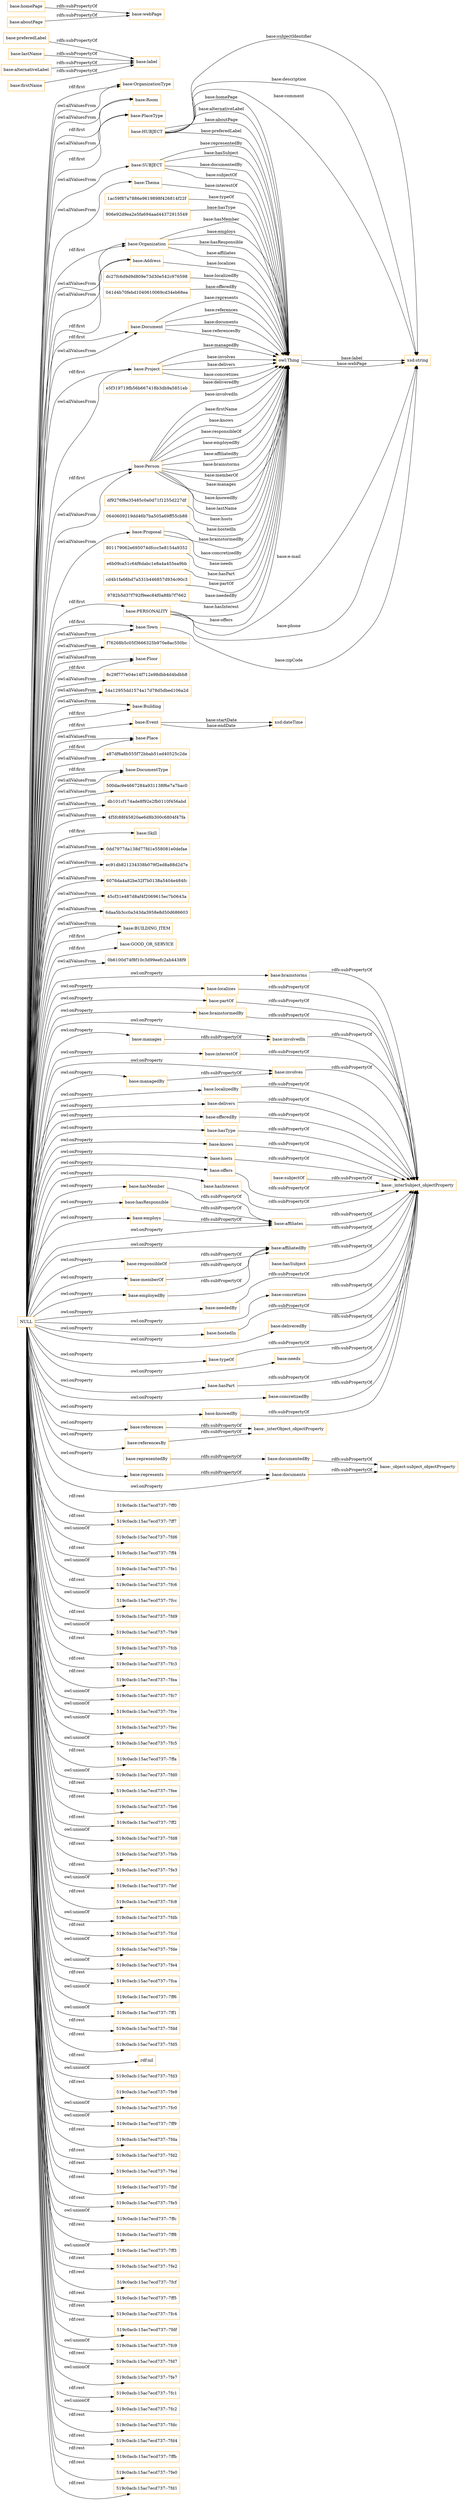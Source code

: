 digraph ar2dtool_diagram { 
rankdir=LR;
size="1501"
node [shape = rectangle, color="orange"]; "base:OrganizationType" "base:Room" "base:PlaceType" "base:Project" "f76268b5c05f3666325b970e8ac550bc" "base:Floor" "base:Town" "8c29f777e04e14f712e98dbb4d4bdbb8" "base:Document" "9782b5d37f792f9eec84f0a88b7f7662" "base:Thema" "1ac59f87a7886e9619898f426814f22f" "906e92d9ea2e5fa694aad44372915549" "54a12955dd1574a17d78d5dbed106a2d" "base:Building" "base:Organization" "base:PERSONALITY" "base:Event" "base:Place" "a87df6a8b555f72bbab51ed40525c2de" "base:DocumentType" "base:Address" "dc27fc6d9d9d809e73d30e542c976598" "041d4b70febd1040610069cd34eb68ea" "e5f319719fb56b667418b3db9a5851eb" "base:Person" "500dac9e4667284a931138f6e7a7bac0" "db101cf174ade8f92e2fb0110f456abd" "4f5fc88f45820ae6d8b300c6804f47fa" "df9276f6e35485c0a0d71f1255d227df" "base:Skill" "0640609219dd46b7ba505a69ff55cb88" "base:Proposal" "base:HUBJECT" "0dd7977da138d77fd1e558081e0defae" "ec91db821234338b079f2ed8a88d2d7e" "6076da4a82be32f7b0138a5404e484fc" "45cf31e487d8af4f2069615ec7b0643a" "801179062e695074dfccc5e8154a9352" "6daa5b3cc0a343da3958e8d50d686603" "base:BUILDING_ITEM" "base:GOOD_OR_SERVICE" "e6b09ca51c64f6dabc1e8a4a455ea9bb" "cd4b1fa66bd7a531b446857d934c90c3" "base:SUBJECT" "0b6100d74f8f10c3d99eefc2ab4438f9" ; /*classes style*/
	"base:partOf" -> "base:_interSubject_objectProperty" [ label = "rdfs:subPropertyOf" ];
	"base:brainstormedBy" -> "base:_interSubject_objectProperty" [ label = "rdfs:subPropertyOf" ];
	"base:manages" -> "base:involvedIn" [ label = "rdfs:subPropertyOf" ];
	"base:involvedIn" -> "base:_interSubject_objectProperty" [ label = "rdfs:subPropertyOf" ];
	"base:preferedLabel" -> "base:label" [ label = "rdfs:subPropertyOf" ];
	"base:interestOf" -> "base:_interSubject_objectProperty" [ label = "rdfs:subPropertyOf" ];
	"base:managedBy" -> "base:involves" [ label = "rdfs:subPropertyOf" ];
	"base:localizedBy" -> "base:_interSubject_objectProperty" [ label = "rdfs:subPropertyOf" ];
	"base:lastName" -> "base:label" [ label = "rdfs:subPropertyOf" ];
	"base:delivers" -> "base:_interSubject_objectProperty" [ label = "rdfs:subPropertyOf" ];
	"base:homePage" -> "base:webPage" [ label = "rdfs:subPropertyOf" ];
	"base:offeredBy" -> "base:_interSubject_objectProperty" [ label = "rdfs:subPropertyOf" ];
	"base:hasType" -> "base:_interSubject_objectProperty" [ label = "rdfs:subPropertyOf" ];
	"base:knows" -> "base:_interSubject_objectProperty" [ label = "rdfs:subPropertyOf" ];
	"base:alternativeLabel" -> "base:label" [ label = "rdfs:subPropertyOf" ];
	"base:referencesBy" -> "base:_interObject_objectProperty" [ label = "rdfs:subPropertyOf" ];
	"base:representedBy" -> "base:documentedBy" [ label = "rdfs:subPropertyOf" ];
	"base:hosts" -> "base:_interSubject_objectProperty" [ label = "rdfs:subPropertyOf" ];
	"base:subjectOf" -> "base:_interSubject_objectProperty" [ label = "rdfs:subPropertyOf" ];
	"base:documents" -> "base:_object-subject_objectProperty" [ label = "rdfs:subPropertyOf" ];
	"base:offers" -> "base:_interSubject_objectProperty" [ label = "rdfs:subPropertyOf" ];
	"base:documentedBy" -> "base:_object-subject_objectProperty" [ label = "rdfs:subPropertyOf" ];
	"base:hasInterest" -> "base:_interSubject_objectProperty" [ label = "rdfs:subPropertyOf" ];
	"base:affiliates" -> "base:_interSubject_objectProperty" [ label = "rdfs:subPropertyOf" ];
	"base:employedBy" -> "base:affiliatedBy" [ label = "rdfs:subPropertyOf" ];
	"base:aboutPage" -> "base:webPage" [ label = "rdfs:subPropertyOf" ];
	"base:affiliatedBy" -> "base:_interSubject_objectProperty" [ label = "rdfs:subPropertyOf" ];
	"base:hasSubject" -> "base:_interSubject_objectProperty" [ label = "rdfs:subPropertyOf" ];
	"NULL" -> "519c0acb:15ac7ecd737:-7ff0" [ label = "rdf:rest" ];
	"NULL" -> "519c0acb:15ac7ecd737:-7ff7" [ label = "rdf:rest" ];
	"NULL" -> "519c0acb:15ac7ecd737:-7fd6" [ label = "owl:unionOf" ];
	"NULL" -> "base:managedBy" [ label = "owl:onProperty" ];
	"NULL" -> "base:hosts" [ label = "owl:onProperty" ];
	"NULL" -> "base:BUILDING_ITEM" [ label = "rdf:first" ];
	"NULL" -> "base:localizedBy" [ label = "owl:onProperty" ];
	"NULL" -> "base:Thema" [ label = "owl:allValuesFrom" ];
	"NULL" -> "base:neededBy" [ label = "owl:onProperty" ];
	"NULL" -> "base:represents" [ label = "owl:onProperty" ];
	"NULL" -> "base:concretizes" [ label = "owl:onProperty" ];
	"NULL" -> "519c0acb:15ac7ecd737:-7ff4" [ label = "rdf:rest" ];
	"NULL" -> "519c0acb:15ac7ecd737:-7fe1" [ label = "owl:unionOf" ];
	"NULL" -> "519c0acb:15ac7ecd737:-7fc6" [ label = "rdf:rest" ];
	"NULL" -> "519c0acb:15ac7ecd737:-7fcc" [ label = "owl:unionOf" ];
	"NULL" -> "519c0acb:15ac7ecd737:-7fd9" [ label = "rdf:rest" ];
	"NULL" -> "519c0acb:15ac7ecd737:-7fe9" [ label = "owl:unionOf" ];
	"NULL" -> "519c0acb:15ac7ecd737:-7fcb" [ label = "rdf:rest" ];
	"NULL" -> "519c0acb:15ac7ecd737:-7fc3" [ label = "rdf:rest" ];
	"NULL" -> "519c0acb:15ac7ecd737:-7fea" [ label = "rdf:rest" ];
	"NULL" -> "519c0acb:15ac7ecd737:-7fc7" [ label = "owl:unionOf" ];
	"NULL" -> "base:referencesBy" [ label = "owl:onProperty" ];
	"NULL" -> "base:BUILDING_ITEM" [ label = "owl:allValuesFrom" ];
	"NULL" -> "base:Document" [ label = "owl:allValuesFrom" ];
	"NULL" -> "base:affiliatedBy" [ label = "owl:onProperty" ];
	"NULL" -> "base:Project" [ label = "owl:allValuesFrom" ];
	"NULL" -> "base:Skill" [ label = "rdf:first" ];
	"NULL" -> "base:knows" [ label = "owl:onProperty" ];
	"NULL" -> "base:OrganizationType" [ label = "owl:allValuesFrom" ];
	"NULL" -> "519c0acb:15ac7ecd737:-7fce" [ label = "owl:unionOf" ];
	"NULL" -> "519c0acb:15ac7ecd737:-7fec" [ label = "owl:unionOf" ];
	"NULL" -> "519c0acb:15ac7ecd737:-7fc5" [ label = "owl:unionOf" ];
	"NULL" -> "base:responsibleOf" [ label = "owl:onProperty" ];
	"NULL" -> "519c0acb:15ac7ecd737:-7ffa" [ label = "rdf:rest" ];
	"NULL" -> "base:offers" [ label = "owl:onProperty" ];
	"NULL" -> "519c0acb:15ac7ecd737:-7fd0" [ label = "owl:unionOf" ];
	"NULL" -> "519c0acb:15ac7ecd737:-7fee" [ label = "rdf:rest" ];
	"NULL" -> "519c0acb:15ac7ecd737:-7fe6" [ label = "rdf:rest" ];
	"NULL" -> "base:Room" [ label = "rdf:first" ];
	"NULL" -> "519c0acb:15ac7ecd737:-7ff2" [ label = "rdf:rest" ];
	"NULL" -> "519c0acb:15ac7ecd737:-7fd8" [ label = "owl:unionOf" ];
	"NULL" -> "base:hostedIn" [ label = "owl:onProperty" ];
	"NULL" -> "base:hasMember" [ label = "owl:onProperty" ];
	"NULL" -> "519c0acb:15ac7ecd737:-7feb" [ label = "rdf:rest" ];
	"NULL" -> "519c0acb:15ac7ecd737:-7fe3" [ label = "rdf:rest" ];
	"NULL" -> "base:Town" [ label = "owl:allValuesFrom" ];
	"NULL" -> "base:PlaceType" [ label = "rdf:first" ];
	"NULL" -> "ec91db821234338b079f2ed8a88d2d7e" [ label = "owl:allValuesFrom" ];
	"NULL" -> "base:Organization" [ label = "rdf:first" ];
	"NULL" -> "519c0acb:15ac7ecd737:-7fef" [ label = "owl:unionOf" ];
	"NULL" -> "519c0acb:15ac7ecd737:-7fc8" [ label = "rdf:rest" ];
	"NULL" -> "519c0acb:15ac7ecd737:-7fdb" [ label = "owl:unionOf" ];
	"NULL" -> "base:Proposal" [ label = "owl:allValuesFrom" ];
	"NULL" -> "base:Floor" [ label = "rdf:first" ];
	"NULL" -> "a87df6a8b555f72bbab51ed40525c2de" [ label = "owl:allValuesFrom" ];
	"NULL" -> "519c0acb:15ac7ecd737:-7fcd" [ label = "rdf:rest" ];
	"NULL" -> "519c0acb:15ac7ecd737:-7fde" [ label = "owl:unionOf" ];
	"NULL" -> "6daa5b3cc0a343da3958e8d50d686603" [ label = "owl:allValuesFrom" ];
	"NULL" -> "base:DocumentType" [ label = "owl:allValuesFrom" ];
	"NULL" -> "base:deliveredBy" [ label = "owl:onProperty" ];
	"NULL" -> "base:involvedIn" [ label = "owl:onProperty" ];
	"NULL" -> "519c0acb:15ac7ecd737:-7fe4" [ label = "owl:unionOf" ];
	"NULL" -> "519c0acb:15ac7ecd737:-7fca" [ label = "rdf:rest" ];
	"NULL" -> "base:manages" [ label = "owl:onProperty" ];
	"NULL" -> "base:DocumentType" [ label = "rdf:first" ];
	"NULL" -> "base:partOf" [ label = "owl:onProperty" ];
	"NULL" -> "base:delivers" [ label = "owl:onProperty" ];
	"NULL" -> "base:Place" [ label = "rdf:first" ];
	"NULL" -> "base:employedBy" [ label = "owl:onProperty" ];
	"NULL" -> "base:typeOf" [ label = "owl:onProperty" ];
	"NULL" -> "0b6100d74f8f10c3d99eefc2ab4438f9" [ label = "owl:allValuesFrom" ];
	"NULL" -> "519c0acb:15ac7ecd737:-7ff6" [ label = "owl:unionOf" ];
	"NULL" -> "519c0acb:15ac7ecd737:-7ff1" [ label = "owl:unionOf" ];
	"NULL" -> "519c0acb:15ac7ecd737:-7fdd" [ label = "rdf:rest" ];
	"NULL" -> "base:Person" [ label = "rdf:first" ];
	"NULL" -> "519c0acb:15ac7ecd737:-7fd5" [ label = "rdf:rest" ];
	"NULL" -> "rdf:nil" [ label = "rdf:rest" ];
	"NULL" -> "base:hasInterest" [ label = "owl:onProperty" ];
	"NULL" -> "base:needs" [ label = "owl:onProperty" ];
	"NULL" -> "base:Town" [ label = "rdf:first" ];
	"NULL" -> "base:documents" [ label = "owl:onProperty" ];
	"NULL" -> "519c0acb:15ac7ecd737:-7fd3" [ label = "owl:unionOf" ];
	"NULL" -> "519c0acb:15ac7ecd737:-7fe8" [ label = "rdf:rest" ];
	"NULL" -> "6076da4a82be32f7b0138a5404e484fc" [ label = "owl:allValuesFrom" ];
	"NULL" -> "519c0acb:15ac7ecd737:-7fc0" [ label = "owl:unionOf" ];
	"NULL" -> "base:hasPart" [ label = "owl:onProperty" ];
	"NULL" -> "519c0acb:15ac7ecd737:-7ff9" [ label = "owl:unionOf" ];
	"NULL" -> "base:concretizedBy" [ label = "owl:onProperty" ];
	"NULL" -> "519c0acb:15ac7ecd737:-7fda" [ label = "rdf:rest" ];
	"NULL" -> "519c0acb:15ac7ecd737:-7fd2" [ label = "rdf:rest" ];
	"NULL" -> "45cf31e487d8af4f2069615ec7b0643a" [ label = "owl:allValuesFrom" ];
	"NULL" -> "base:interestOf" [ label = "owl:onProperty" ];
	"NULL" -> "base:Organization" [ label = "owl:allValuesFrom" ];
	"NULL" -> "519c0acb:15ac7ecd737:-7fed" [ label = "rdf:rest" ];
	"NULL" -> "519c0acb:15ac7ecd737:-7fbf" [ label = "rdf:rest" ];
	"NULL" -> "519c0acb:15ac7ecd737:-7fe5" [ label = "rdf:rest" ];
	"NULL" -> "base:OrganizationType" [ label = "rdf:first" ];
	"NULL" -> "base:involves" [ label = "owl:onProperty" ];
	"NULL" -> "base:hasType" [ label = "owl:onProperty" ];
	"NULL" -> "f76268b5c05f3666325b970e8ac550bc" [ label = "owl:allValuesFrom" ];
	"NULL" -> "base:GOOD_OR_SERVICE" [ label = "rdf:first" ];
	"NULL" -> "519c0acb:15ac7ecd737:-7ffc" [ label = "owl:unionOf" ];
	"NULL" -> "base:Event" [ label = "rdf:first" ];
	"NULL" -> "519c0acb:15ac7ecd737:-7ff8" [ label = "rdf:rest" ];
	"NULL" -> "519c0acb:15ac7ecd737:-7ff3" [ label = "owl:unionOf" ];
	"NULL" -> "base:PERSONALITY" [ label = "rdf:first" ];
	"NULL" -> "519c0acb:15ac7ecd737:-7fe2" [ label = "rdf:rest" ];
	"NULL" -> "base:knowedBy" [ label = "owl:onProperty" ];
	"NULL" -> "base:hasResponsible" [ label = "owl:onProperty" ];
	"NULL" -> "base:Floor" [ label = "owl:allValuesFrom" ];
	"NULL" -> "base:Room" [ label = "owl:allValuesFrom" ];
	"NULL" -> "db101cf174ade8f92e2fb0110f456abd" [ label = "owl:allValuesFrom" ];
	"NULL" -> "519c0acb:15ac7ecd737:-7fcf" [ label = "rdf:rest" ];
	"NULL" -> "519c0acb:15ac7ecd737:-7ff5" [ label = "rdf:rest" ];
	"NULL" -> "base:Document" [ label = "rdf:first" ];
	"NULL" -> "base:Project" [ label = "rdf:first" ];
	"NULL" -> "54a12955dd1574a17d78d5dbed106a2d" [ label = "owl:allValuesFrom" ];
	"NULL" -> "4f5fc88f45820ae6d8b300c6804f47fa" [ label = "owl:allValuesFrom" ];
	"NULL" -> "base:employs" [ label = "owl:onProperty" ];
	"NULL" -> "base:Person" [ label = "owl:allValuesFrom" ];
	"NULL" -> "base:PlaceType" [ label = "owl:allValuesFrom" ];
	"NULL" -> "base:Place" [ label = "owl:allValuesFrom" ];
	"NULL" -> "base:brainstorms" [ label = "owl:onProperty" ];
	"NULL" -> "base:Address" [ label = "owl:allValuesFrom" ];
	"NULL" -> "519c0acb:15ac7ecd737:-7fc4" [ label = "rdf:rest" ];
	"NULL" -> "base:memberOf" [ label = "owl:onProperty" ];
	"NULL" -> "519c0acb:15ac7ecd737:-7fdf" [ label = "rdf:rest" ];
	"NULL" -> "519c0acb:15ac7ecd737:-7fc9" [ label = "owl:unionOf" ];
	"NULL" -> "500dac9e4667284a931138f6e7a7bac0" [ label = "owl:allValuesFrom" ];
	"NULL" -> "519c0acb:15ac7ecd737:-7fd7" [ label = "rdf:rest" ];
	"NULL" -> "519c0acb:15ac7ecd737:-7fe7" [ label = "owl:unionOf" ];
	"NULL" -> "519c0acb:15ac7ecd737:-7fc1" [ label = "rdf:rest" ];
	"NULL" -> "base:offeredBy" [ label = "owl:onProperty" ];
	"NULL" -> "base:localizes" [ label = "owl:onProperty" ];
	"NULL" -> "base:SUBJECT" [ label = "owl:allValuesFrom" ];
	"NULL" -> "519c0acb:15ac7ecd737:-7fc2" [ label = "owl:unionOf" ];
	"NULL" -> "base:affiliates" [ label = "owl:onProperty" ];
	"NULL" -> "519c0acb:15ac7ecd737:-7fdc" [ label = "rdf:rest" ];
	"NULL" -> "519c0acb:15ac7ecd737:-7fd4" [ label = "rdf:rest" ];
	"NULL" -> "base:brainstormedBy" [ label = "owl:onProperty" ];
	"NULL" -> "519c0acb:15ac7ecd737:-7ffb" [ label = "rdf:rest" ];
	"NULL" -> "base:Building" [ label = "rdf:first" ];
	"NULL" -> "519c0acb:15ac7ecd737:-7fe0" [ label = "rdf:rest" ];
	"NULL" -> "519c0acb:15ac7ecd737:-7fd1" [ label = "rdf:rest" ];
	"NULL" -> "base:references" [ label = "owl:onProperty" ];
	"NULL" -> "base:Address" [ label = "rdf:first" ];
	"NULL" -> "base:Building" [ label = "owl:allValuesFrom" ];
	"NULL" -> "0dd7977da138d77fd1e558081e0defae" [ label = "owl:allValuesFrom" ];
	"NULL" -> "8c29f777e04e14f712e98dbb4d4bdbb8" [ label = "owl:allValuesFrom" ];
	"base:employs" -> "base:affiliates" [ label = "rdfs:subPropertyOf" ];
	"base:responsibleOf" -> "base:affiliatedBy" [ label = "rdfs:subPropertyOf" ];
	"base:neededBy" -> "base:_interSubject_objectProperty" [ label = "rdfs:subPropertyOf" ];
	"base:brainstorms" -> "base:_interSubject_objectProperty" [ label = "rdfs:subPropertyOf" ];
	"base:hostedIn" -> "base:_interSubject_objectProperty" [ label = "rdfs:subPropertyOf" ];
	"base:deliveredBy" -> "base:_interSubject_objectProperty" [ label = "rdfs:subPropertyOf" ];
	"base:represents" -> "base:documents" [ label = "rdfs:subPropertyOf" ];
	"base:hasResponsible" -> "base:affiliates" [ label = "rdfs:subPropertyOf" ];
	"base:concretizedBy" -> "base:_interSubject_objectProperty" [ label = "rdfs:subPropertyOf" ];
	"base:references" -> "base:_interObject_objectProperty" [ label = "rdfs:subPropertyOf" ];
	"base:involves" -> "base:_interSubject_objectProperty" [ label = "rdfs:subPropertyOf" ];
	"base:concretizes" -> "base:_interSubject_objectProperty" [ label = "rdfs:subPropertyOf" ];
	"base:memberOf" -> "base:affiliatedBy" [ label = "rdfs:subPropertyOf" ];
	"base:firstName" -> "base:label" [ label = "rdfs:subPropertyOf" ];
	"base:knowedBy" -> "base:_interSubject_objectProperty" [ label = "rdfs:subPropertyOf" ];
	"base:needs" -> "base:_interSubject_objectProperty" [ label = "rdfs:subPropertyOf" ];
	"base:localizes" -> "base:_interSubject_objectProperty" [ label = "rdfs:subPropertyOf" ];
	"base:hasMember" -> "base:affiliates" [ label = "rdfs:subPropertyOf" ];
	"base:typeOf" -> "base:_interSubject_objectProperty" [ label = "rdfs:subPropertyOf" ];
	"base:hasPart" -> "base:_interSubject_objectProperty" [ label = "rdfs:subPropertyOf" ];
	"base:Person" -> "owl:Thing" [ label = "base:lastName" ];
	"base:HUBJECT" -> "owl:Thing" [ label = "base:preferedLabel" ];
	"base:Proposal" -> "owl:Thing" [ label = "base:concretizedBy" ];
	"base:Person" -> "owl:Thing" [ label = "base:involvedIn" ];
	"base:Project" -> "owl:Thing" [ label = "base:concretizes" ];
	"base:SUBJECT" -> "owl:Thing" [ label = "base:representedBy" ];
	"base:HUBJECT" -> "xsd:string" [ label = "base:comment" ];
	"801179062e695074dfccc5e8154a9352" -> "owl:Thing" [ label = "base:needs" ];
	"base:Project" -> "owl:Thing" [ label = "base:managedBy" ];
	"base:Person" -> "owl:Thing" [ label = "base:firstName" ];
	"base:Document" -> "owl:Thing" [ label = "base:referencesBy" ];
	"df9276f6e35485c0a0d71f1255d227df" -> "owl:Thing" [ label = "base:hosts" ];
	"base:PERSONALITY" -> "owl:Thing" [ label = "base:offers" ];
	"base:Person" -> "owl:Thing" [ label = "base:knows" ];
	"base:PERSONALITY" -> "xsd:string" [ label = "base:e-mail" ];
	"base:Person" -> "owl:Thing" [ label = "base:responsibleOf" ];
	"base:Event" -> "xsd:dateTime" [ label = "base:startDate" ];
	"base:Project" -> "owl:Thing" [ label = "base:involves" ];
	"base:Proposal" -> "owl:Thing" [ label = "base:brainstormedBy" ];
	"owl:Thing" -> "xsd:string" [ label = "base:label" ];
	"base:Person" -> "owl:Thing" [ label = "base:employedBy" ];
	"e6b09ca51c64f6dabc1e8a4a455ea9bb" -> "owl:Thing" [ label = "base:hasPart" ];
	"base:PERSONALITY" -> "xsd:string" [ label = "base:phone" ];
	"base:Document" -> "owl:Thing" [ label = "base:represents" ];
	"base:Address" -> "owl:Thing" [ label = "base:localizes" ];
	"base:HUBJECT" -> "owl:Thing" [ label = "base:homePage" ];
	"906e92d9ea2e5fa694aad44372915549" -> "owl:Thing" [ label = "base:hasType" ];
	"base:Organization" -> "owl:Thing" [ label = "base:employs" ];
	"base:Event" -> "xsd:dateTime" [ label = "base:endDate" ];
	"base:Thema" -> "owl:Thing" [ label = "base:interestOf" ];
	"dc27fc6d9d9d809e73d30e542c976598" -> "owl:Thing" [ label = "base:localizedBy" ];
	"base:Person" -> "owl:Thing" [ label = "base:affiliatedBy" ];
	"base:Organization" -> "owl:Thing" [ label = "base:hasResponsible" ];
	"base:HUBJECT" -> "xsd:string" [ label = "base:subjectIdentifier" ];
	"base:SUBJECT" -> "owl:Thing" [ label = "base:hasSubject" ];
	"owl:Thing" -> "xsd:string" [ label = "base:webPage" ];
	"1ac59f87a7886e9619898f426814f22f" -> "owl:Thing" [ label = "base:typeOf" ];
	"base:SUBJECT" -> "owl:Thing" [ label = "base:documentedBy" ];
	"cd4b1fa66bd7a531b446857d934c90c3" -> "owl:Thing" [ label = "base:partOf" ];
	"0640609219dd46b7ba505a69ff55cb88" -> "owl:Thing" [ label = "base:hostedIn" ];
	"base:HUBJECT" -> "owl:Thing" [ label = "base:alternativeLabel" ];
	"base:HUBJECT" -> "owl:Thing" [ label = "base:aboutPage" ];
	"base:Person" -> "owl:Thing" [ label = "base:brainstorms" ];
	"9782b5d37f792f9eec84f0a88b7f7662" -> "owl:Thing" [ label = "base:neededBy" ];
	"base:Person" -> "owl:Thing" [ label = "base:memberOf" ];
	"e5f319719fb56b667418b3db9a5851eb" -> "owl:Thing" [ label = "base:deliveredBy" ];
	"base:Person" -> "owl:Thing" [ label = "base:manages" ];
	"base:Document" -> "owl:Thing" [ label = "base:references" ];
	"041d4b70febd1040610069cd34eb68ea" -> "owl:Thing" [ label = "base:offeredBy" ];
	"base:Project" -> "owl:Thing" [ label = "base:delivers" ];
	"base:PERSONALITY" -> "owl:Thing" [ label = "base:hasInterest" ];
	"base:Town" -> "xsd:string" [ label = "base:zipCode" ];
	"base:SUBJECT" -> "owl:Thing" [ label = "base:subjectOf" ];
	"base:Document" -> "owl:Thing" [ label = "base:documents" ];
	"base:Person" -> "owl:Thing" [ label = "base:knowedBy" ];
	"base:Organization" -> "owl:Thing" [ label = "base:affiliates" ];
	"base:HUBJECT" -> "xsd:string" [ label = "base:description" ];
	"base:Organization" -> "owl:Thing" [ label = "base:hasMember" ];

}
